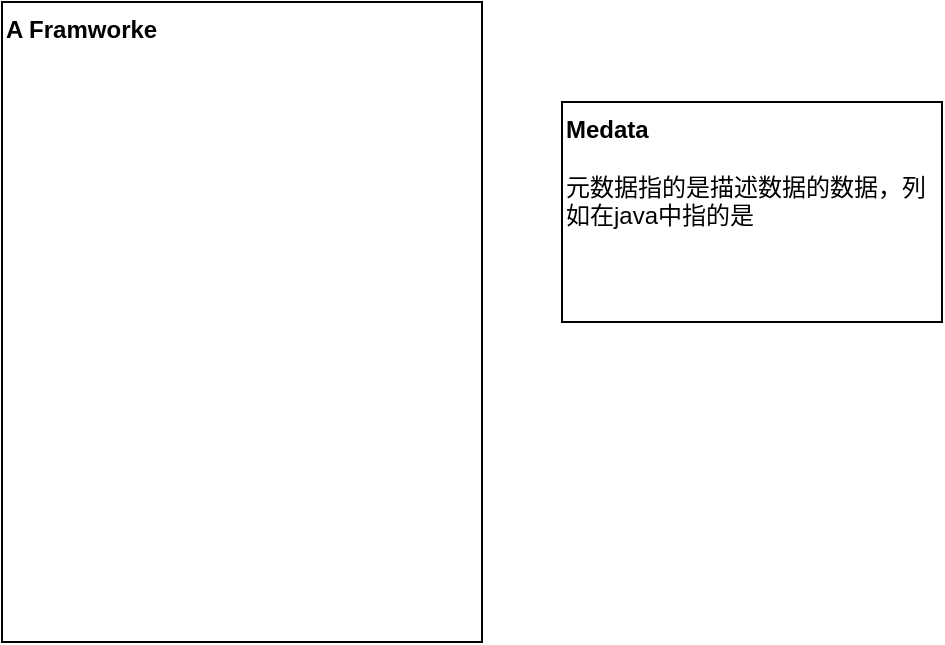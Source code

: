 <mxfile version="20.2.7" type="github">
  <diagram id="TegdglvorsQ1xGJPAm7N" name="Page-1">
    <mxGraphModel dx="942" dy="634" grid="1" gridSize="10" guides="1" tooltips="1" connect="1" arrows="1" fold="1" page="1" pageScale="1" pageWidth="827" pageHeight="1169" math="0" shadow="0">
      <root>
        <mxCell id="0" />
        <mxCell id="1" parent="0" />
        <mxCell id="k0R_6Jwa_f2LtwrwoXMr-1" value="&lt;b&gt;A Framworke&lt;/b&gt;" style="rounded=0;whiteSpace=wrap;html=1;align=left;verticalAlign=top;" vertex="1" parent="1">
          <mxGeometry x="320" y="200" width="240" height="320" as="geometry" />
        </mxCell>
        <mxCell id="k0R_6Jwa_f2LtwrwoXMr-2" value="&lt;b&gt;Medata&lt;/b&gt;&lt;br&gt;&lt;br&gt;元数据指的是描述数据的数据，列如在java中指的是" style="rounded=0;whiteSpace=wrap;html=1;verticalAlign=top;align=left;" vertex="1" parent="1">
          <mxGeometry x="600" y="250" width="190" height="110" as="geometry" />
        </mxCell>
      </root>
    </mxGraphModel>
  </diagram>
</mxfile>
